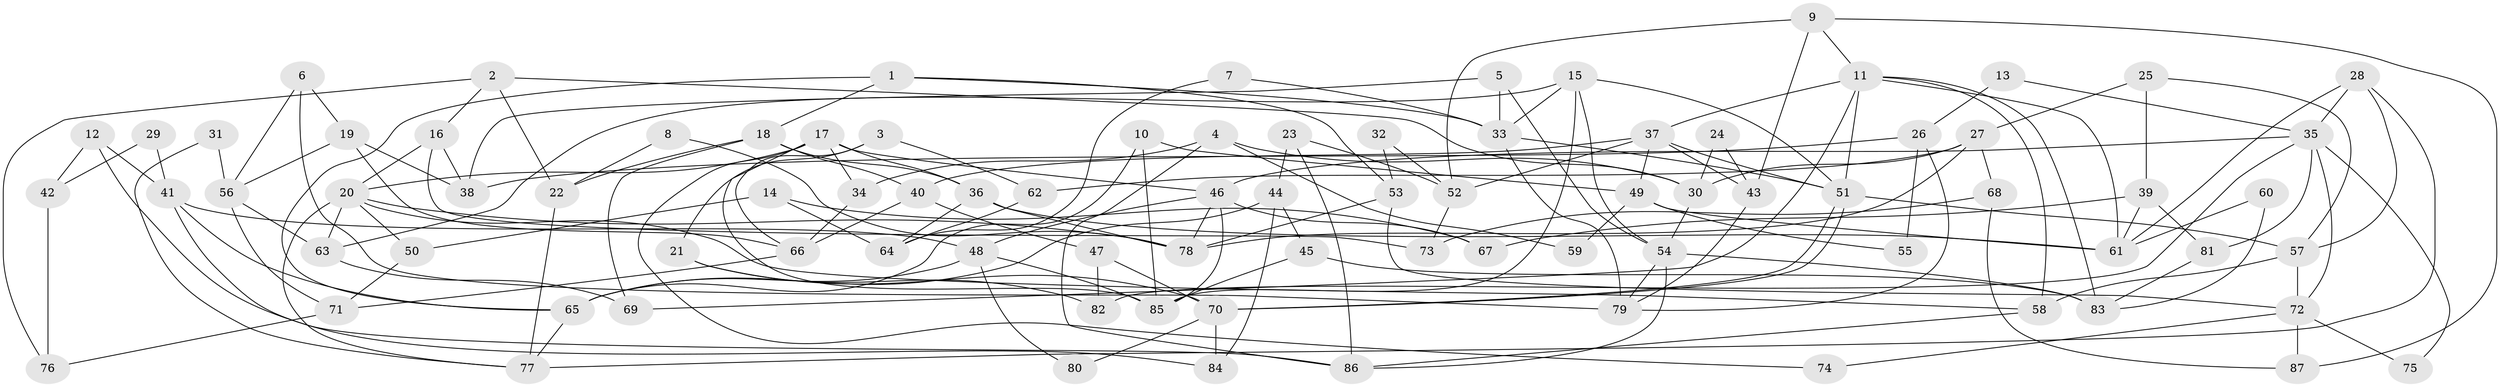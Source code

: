 // Generated by graph-tools (version 1.1) at 2025/14/03/09/25 04:14:58]
// undirected, 87 vertices, 174 edges
graph export_dot {
graph [start="1"]
  node [color=gray90,style=filled];
  1;
  2;
  3;
  4;
  5;
  6;
  7;
  8;
  9;
  10;
  11;
  12;
  13;
  14;
  15;
  16;
  17;
  18;
  19;
  20;
  21;
  22;
  23;
  24;
  25;
  26;
  27;
  28;
  29;
  30;
  31;
  32;
  33;
  34;
  35;
  36;
  37;
  38;
  39;
  40;
  41;
  42;
  43;
  44;
  45;
  46;
  47;
  48;
  49;
  50;
  51;
  52;
  53;
  54;
  55;
  56;
  57;
  58;
  59;
  60;
  61;
  62;
  63;
  64;
  65;
  66;
  67;
  68;
  69;
  70;
  71;
  72;
  73;
  74;
  75;
  76;
  77;
  78;
  79;
  80;
  81;
  82;
  83;
  84;
  85;
  86;
  87;
  1 -- 65;
  1 -- 53;
  1 -- 18;
  1 -- 33;
  2 -- 30;
  2 -- 22;
  2 -- 16;
  2 -- 76;
  3 -- 62;
  3 -- 66;
  3 -- 21;
  4 -- 30;
  4 -- 86;
  4 -- 34;
  4 -- 59;
  5 -- 33;
  5 -- 38;
  5 -- 54;
  6 -- 79;
  6 -- 19;
  6 -- 56;
  7 -- 33;
  7 -- 64;
  8 -- 78;
  8 -- 22;
  9 -- 43;
  9 -- 11;
  9 -- 52;
  9 -- 87;
  10 -- 85;
  10 -- 49;
  10 -- 65;
  11 -- 51;
  11 -- 61;
  11 -- 37;
  11 -- 58;
  11 -- 69;
  11 -- 83;
  12 -- 41;
  12 -- 86;
  12 -- 42;
  13 -- 26;
  13 -- 35;
  14 -- 67;
  14 -- 50;
  14 -- 64;
  15 -- 51;
  15 -- 33;
  15 -- 54;
  15 -- 63;
  15 -- 85;
  16 -- 20;
  16 -- 38;
  16 -- 73;
  17 -- 85;
  17 -- 20;
  17 -- 34;
  17 -- 36;
  17 -- 46;
  17 -- 74;
  18 -- 69;
  18 -- 22;
  18 -- 36;
  18 -- 40;
  19 -- 66;
  19 -- 56;
  19 -- 38;
  20 -- 58;
  20 -- 78;
  20 -- 50;
  20 -- 63;
  20 -- 77;
  21 -- 70;
  21 -- 82;
  22 -- 77;
  23 -- 86;
  23 -- 52;
  23 -- 44;
  24 -- 43;
  24 -- 30;
  25 -- 39;
  25 -- 57;
  25 -- 27;
  26 -- 38;
  26 -- 79;
  26 -- 55;
  27 -- 78;
  27 -- 30;
  27 -- 62;
  27 -- 68;
  28 -- 77;
  28 -- 35;
  28 -- 57;
  28 -- 61;
  29 -- 42;
  29 -- 41;
  30 -- 54;
  31 -- 77;
  31 -- 56;
  32 -- 53;
  32 -- 52;
  33 -- 51;
  33 -- 79;
  34 -- 66;
  35 -- 82;
  35 -- 46;
  35 -- 72;
  35 -- 75;
  35 -- 81;
  36 -- 61;
  36 -- 64;
  36 -- 78;
  37 -- 52;
  37 -- 40;
  37 -- 43;
  37 -- 49;
  37 -- 51;
  39 -- 81;
  39 -- 61;
  39 -- 67;
  40 -- 47;
  40 -- 66;
  41 -- 65;
  41 -- 48;
  41 -- 84;
  42 -- 76;
  43 -- 79;
  44 -- 45;
  44 -- 65;
  44 -- 84;
  45 -- 83;
  45 -- 85;
  46 -- 48;
  46 -- 67;
  46 -- 78;
  46 -- 85;
  47 -- 70;
  47 -- 82;
  48 -- 65;
  48 -- 85;
  48 -- 80;
  49 -- 61;
  49 -- 55;
  49 -- 59;
  50 -- 71;
  51 -- 70;
  51 -- 70;
  51 -- 57;
  52 -- 73;
  53 -- 78;
  53 -- 72;
  54 -- 79;
  54 -- 83;
  54 -- 86;
  56 -- 63;
  56 -- 71;
  57 -- 58;
  57 -- 72;
  58 -- 86;
  60 -- 61;
  60 -- 83;
  62 -- 64;
  63 -- 69;
  65 -- 77;
  66 -- 71;
  68 -- 87;
  68 -- 73;
  70 -- 84;
  70 -- 80;
  71 -- 76;
  72 -- 74;
  72 -- 75;
  72 -- 87;
  81 -- 83;
}
